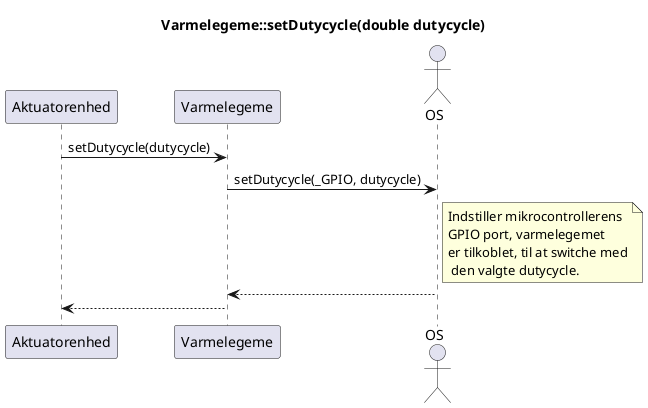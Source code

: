 @startuml SD_Varmelegme_setDutycycle
title Varmelegeme::setDutycycle(double dutycycle)
participant Aktuatorenhed as a
participant Varmelegeme as v
actor OS as o

a -> v : setDutycycle(dutycycle)
v -> o : setDutycycle(_GPIO, dutycycle)
note right o: Indstiller mikrocontrollerens\nGPIO port, varmelegemet\ner tilkoblet, til at switche med\n den valgte dutycycle.
v <-- o
a <-- v
@enduml